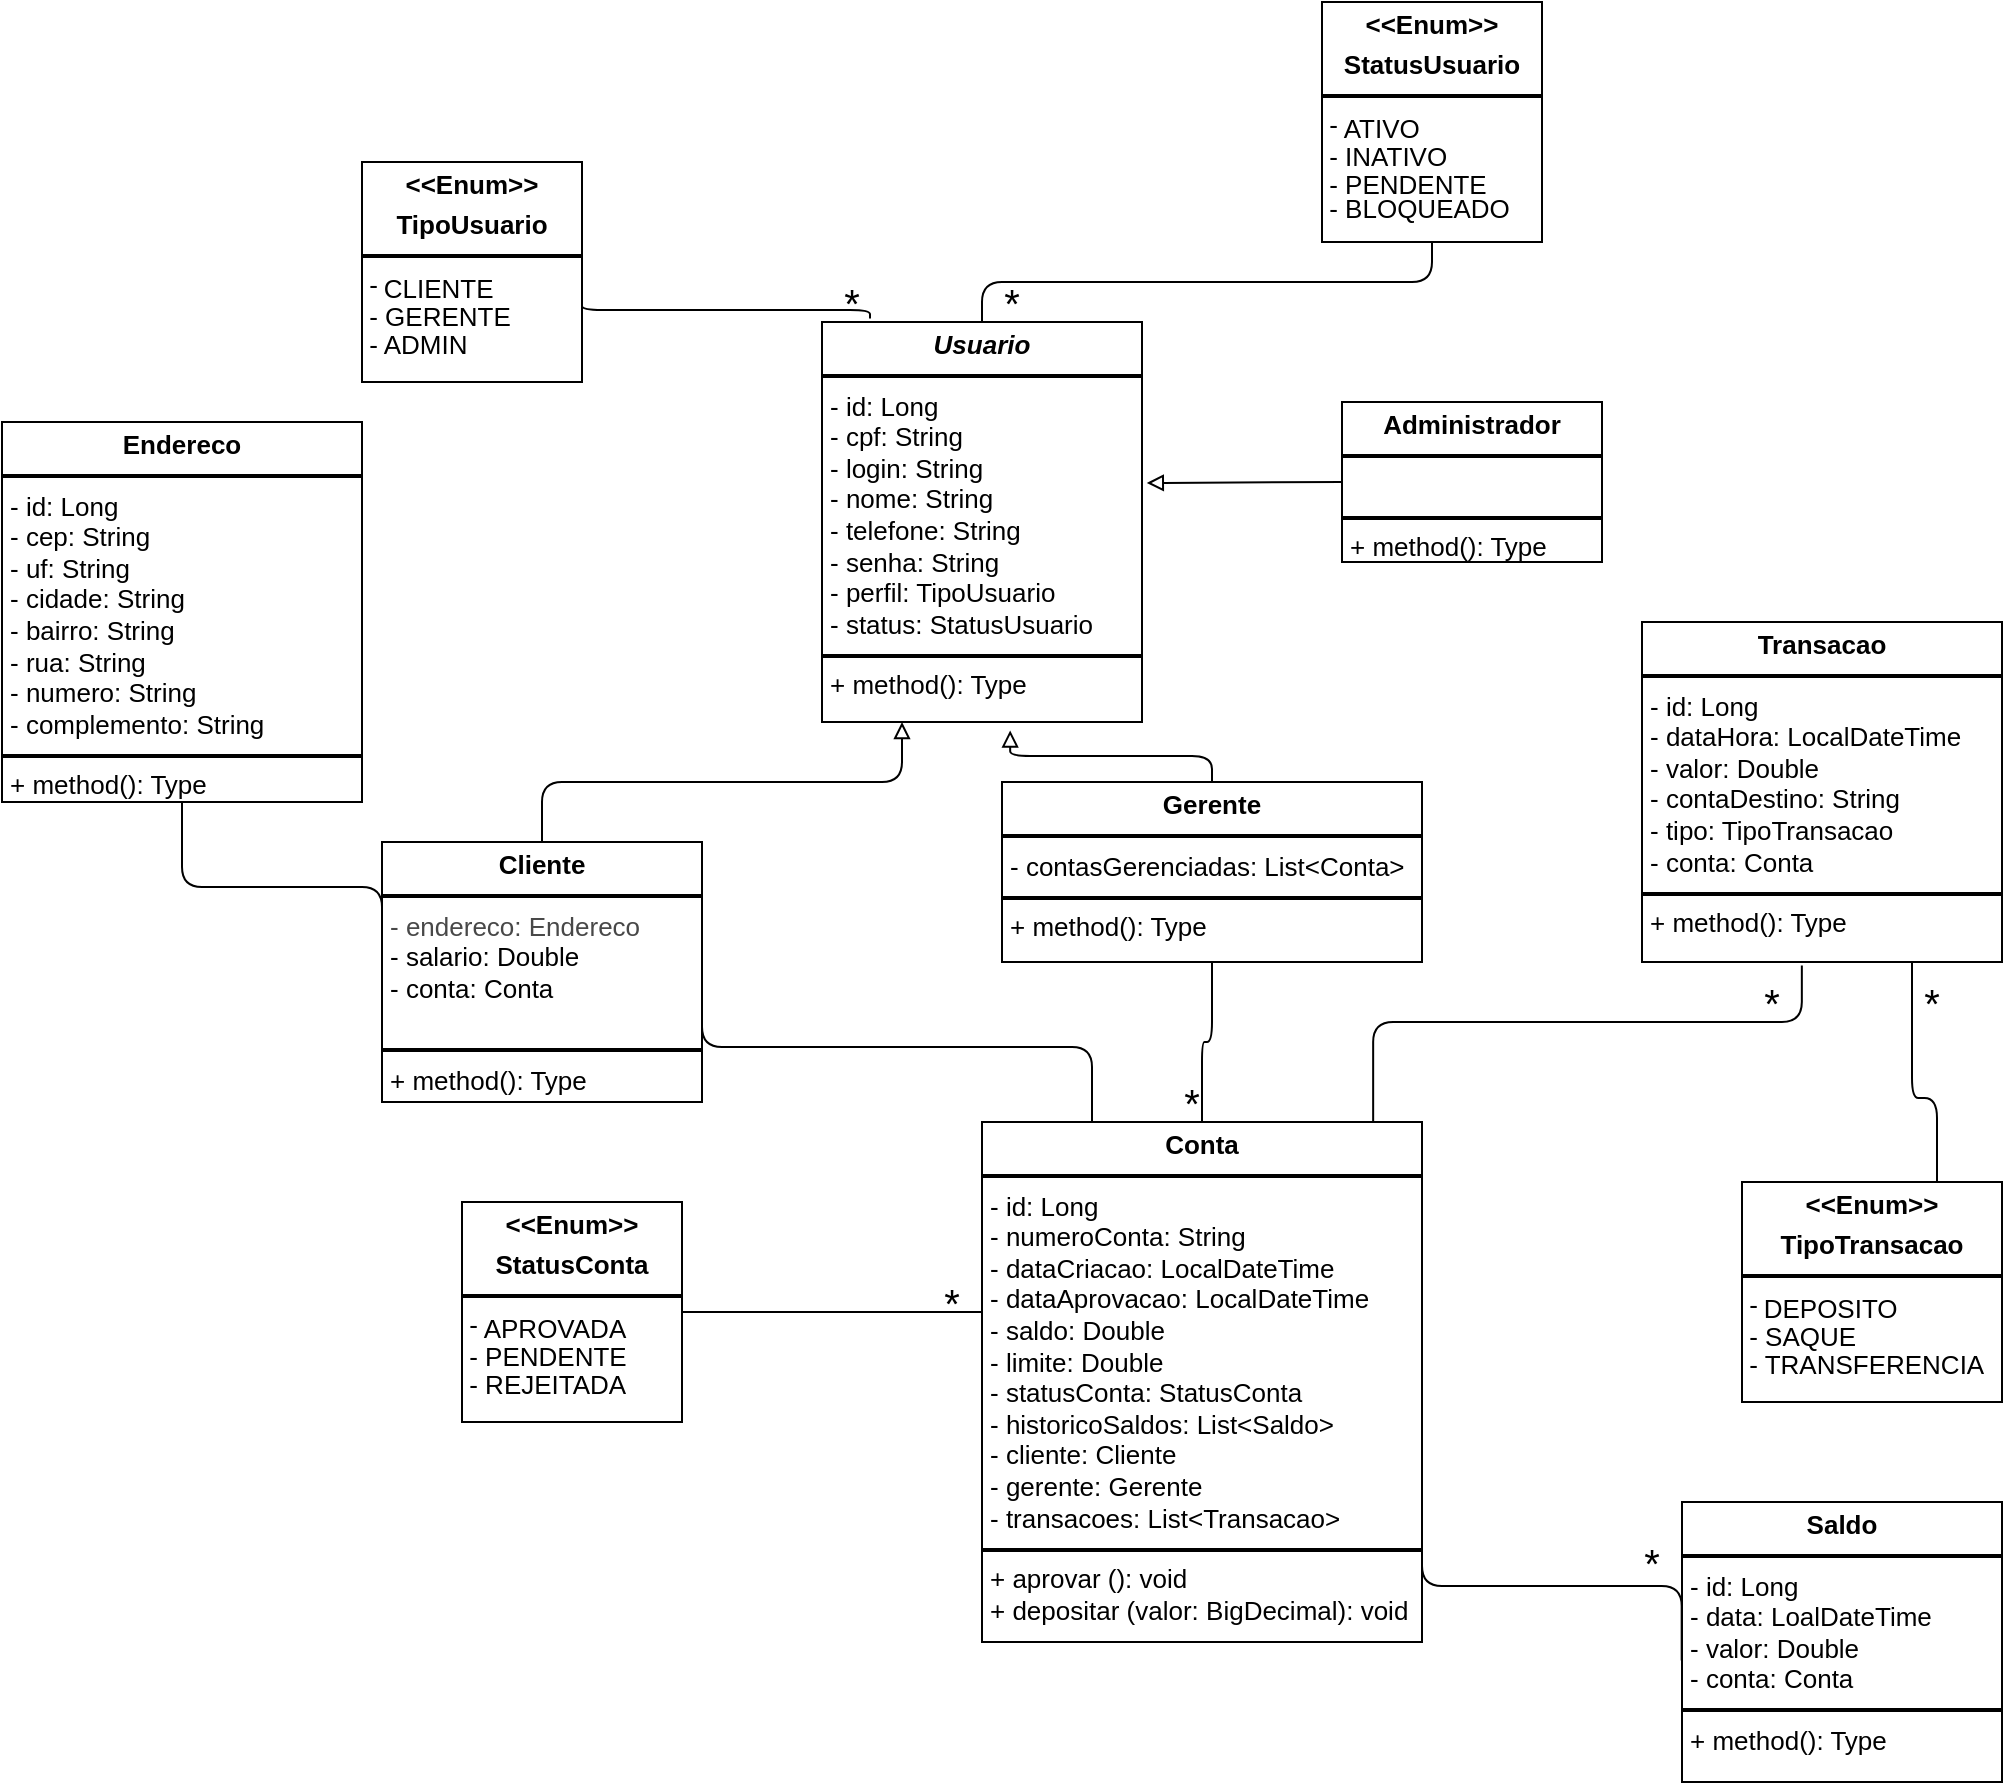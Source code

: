 <mxfile>
    <diagram id="V7t9Fz0y0MlYuK_DUHwc" name="Page-1">
        <mxGraphModel dx="1883" dy="1559" grid="1" gridSize="10" guides="0" tooltips="0" connect="1" arrows="1" fold="1" page="1" pageScale="1" pageWidth="827" pageHeight="1169" background="#FFFFFF" math="0" shadow="0">
            <root>
                <mxCell id="0"/>
                <mxCell id="1" parent="0"/>
                <mxCell id="16" value="&lt;p style=&quot;margin:0px;margin-top:4px;text-align:center;&quot;&gt;&lt;b&gt;&lt;i&gt;Usuario&lt;/i&gt;&lt;/b&gt;&lt;/p&gt;&lt;hr style=&quot;border-style:solid;&quot;&gt;&lt;p style=&quot;margin:0px;margin-left:4px;&quot;&gt;- id: Long&lt;/p&gt;&lt;p style=&quot;margin:0px;margin-left:4px;&quot;&gt;- cpf: String&lt;/p&gt;&lt;p style=&quot;margin:0px;margin-left:4px;&quot;&gt;- login: String&lt;/p&gt;&lt;p style=&quot;margin:0px;margin-left:4px;&quot;&gt;- nome: String&lt;/p&gt;&lt;p style=&quot;margin:0px;margin-left:4px;&quot;&gt;- telefone: String&lt;/p&gt;&lt;p style=&quot;margin:0px;margin-left:4px;&quot;&gt;- senha: String&lt;/p&gt;&lt;p style=&quot;margin:0px;margin-left:4px;&quot;&gt;- perfil: TipoUsuario&lt;/p&gt;&lt;p style=&quot;margin:0px;margin-left:4px;&quot;&gt;- status: StatusUsuario&lt;/p&gt;&lt;hr style=&quot;border-style:solid;&quot;&gt;&lt;p style=&quot;margin:0px;margin-left:4px;&quot;&gt;+ method(): Type&lt;/p&gt;" style="verticalAlign=top;align=left;overflow=fill;html=1;whiteSpace=wrap;fontSize=13;" parent="1" vertex="1">
                    <mxGeometry x="180" y="90" width="160" height="200" as="geometry"/>
                </mxCell>
                <mxCell id="42" value="&lt;p style=&quot;margin:0px;margin-top:4px;text-align:center;&quot;&gt;&lt;b&gt;&amp;lt;&amp;lt;Enum&amp;gt;&amp;gt;&lt;/b&gt;&lt;/p&gt;&lt;p style=&quot;margin:0px;margin-top:4px;text-align:center;&quot;&gt;&lt;b&gt;TipoUsuario&lt;/b&gt;&lt;/p&gt;&lt;hr style=&quot;border-style:solid;&quot;&gt;&lt;div style=&quot;height:2px;&quot;&gt;&amp;nbsp;-&amp;nbsp;&lt;/div&gt;&lt;div style=&quot;height:2px;&quot;&gt;&amp;nbsp; &amp;nbsp;CLIENTE&lt;/div&gt;&lt;div style=&quot;height:2px;&quot;&gt;&lt;br&gt;&lt;/div&gt;&lt;div style=&quot;height:2px;&quot;&gt;&lt;br&gt;&lt;/div&gt;&lt;div style=&quot;height:2px;&quot;&gt;&lt;br&gt;&lt;/div&gt;&lt;div style=&quot;height:2px;&quot;&gt;&amp;nbsp;&lt;/div&gt;&lt;div style=&quot;height:2px;&quot;&gt;&amp;nbsp;&lt;/div&gt;&lt;div style=&quot;height:2px;&quot;&gt;&lt;br&gt;&lt;/div&gt;&lt;div style=&quot;height:2px;&quot;&gt;&amp;nbsp;- GERENTE&lt;/div&gt;&lt;div style=&quot;height:2px;&quot;&gt;&lt;br&gt;&lt;/div&gt;&lt;div style=&quot;height:2px;&quot;&gt;&lt;br&gt;&lt;/div&gt;&lt;div style=&quot;height:2px;&quot;&gt;&amp;nbsp;&lt;/div&gt;&lt;div style=&quot;height:2px;&quot;&gt;&lt;br&gt;&lt;/div&gt;&lt;div style=&quot;height:2px;&quot;&gt;&amp;nbsp;&lt;/div&gt;&lt;div style=&quot;height:2px;&quot;&gt;&lt;br&gt;&lt;/div&gt;&lt;div style=&quot;height:2px;&quot;&gt;&amp;nbsp;- ADMIN&lt;/div&gt;" style="verticalAlign=top;align=left;overflow=fill;html=1;whiteSpace=wrap;fontSize=13;" parent="1" vertex="1">
                    <mxGeometry x="-50" y="10" width="110" height="110" as="geometry"/>
                </mxCell>
                <mxCell id="43" value="&lt;p style=&quot;margin:0px;margin-top:4px;text-align:center;&quot;&gt;&lt;b&gt;&amp;lt;&amp;lt;Enum&amp;gt;&amp;gt;&lt;/b&gt;&lt;/p&gt;&lt;p style=&quot;margin:0px;margin-top:4px;text-align:center;&quot;&gt;&lt;b&gt;StatusUsuario&lt;/b&gt;&lt;/p&gt;&lt;hr style=&quot;border-style:solid;&quot;&gt;&lt;div style=&quot;height:2px;&quot;&gt;&amp;nbsp;-&amp;nbsp;&lt;/div&gt;&lt;div style=&quot;height:2px;&quot;&gt;&amp;nbsp; &amp;nbsp;ATIVO&lt;/div&gt;&lt;div style=&quot;height:2px;&quot;&gt;&lt;br&gt;&lt;/div&gt;&lt;div style=&quot;height:2px;&quot;&gt;&lt;br&gt;&lt;/div&gt;&lt;div style=&quot;height:2px;&quot;&gt;&lt;br&gt;&lt;/div&gt;&lt;div style=&quot;height:2px;&quot;&gt;&amp;nbsp;&lt;/div&gt;&lt;div style=&quot;height:2px;&quot;&gt;&amp;nbsp;&lt;/div&gt;&lt;div style=&quot;height:2px;&quot;&gt;&lt;br&gt;&lt;/div&gt;&lt;div style=&quot;height:2px;&quot;&gt;&amp;nbsp;- INATIVO&lt;/div&gt;&lt;div style=&quot;height:2px;&quot;&gt;&lt;br&gt;&lt;/div&gt;&lt;div style=&quot;height:2px;&quot;&gt;&lt;br&gt;&lt;/div&gt;&lt;div style=&quot;height:2px;&quot;&gt;&amp;nbsp;&lt;/div&gt;&lt;div style=&quot;height:2px;&quot;&gt;&lt;br&gt;&lt;/div&gt;&lt;div style=&quot;height:2px;&quot;&gt;&amp;nbsp;&lt;/div&gt;&lt;div style=&quot;height:2px;&quot;&gt;&lt;br&gt;&lt;/div&gt;&lt;div style=&quot;height:2px;&quot;&gt;&amp;nbsp;- PENDENTE&lt;/div&gt;&lt;div style=&quot;height:2px;&quot;&gt;&lt;br&gt;&lt;/div&gt;&lt;div style=&quot;height:2px;&quot;&gt;&lt;br&gt;&lt;/div&gt;&lt;div style=&quot;height:2px;&quot;&gt;&lt;br&gt;&lt;/div&gt;&lt;div style=&quot;height:2px;&quot;&gt;&amp;nbsp;&lt;/div&gt;&lt;div style=&quot;height:2px;&quot;&gt;&amp;nbsp;&lt;/div&gt;&lt;div style=&quot;height:2px;&quot;&gt;&amp;nbsp;- BLOQUEADO&lt;/div&gt;" style="verticalAlign=top;align=left;overflow=fill;html=1;whiteSpace=wrap;fontSize=13;" parent="1" vertex="1">
                    <mxGeometry x="430" y="-70" width="110" height="120" as="geometry"/>
                </mxCell>
                <mxCell id="45" value="" style="edgeStyle=elbowEdgeStyle;html=1;endArrow=none;elbow=vertical;exitX=0.5;exitY=1;exitDx=0;exitDy=0;entryX=0.5;entryY=0;entryDx=0;entryDy=0;fontSize=13;" parent="1" source="43" target="16" edge="1">
                    <mxGeometry width="160" relative="1" as="geometry">
                        <mxPoint x="230" y="-10" as="sourcePoint"/>
                        <mxPoint x="390" y="-10" as="targetPoint"/>
                    </mxGeometry>
                </mxCell>
                <mxCell id="47" value="" style="edgeStyle=elbowEdgeStyle;html=1;endArrow=none;elbow=vertical;exitX=1;exitY=0.636;exitDx=0;exitDy=0;exitPerimeter=0;entryX=0.15;entryY=-0.009;entryDx=0;entryDy=0;entryPerimeter=0;fontSize=13;" parent="1" source="42" target="16" edge="1">
                    <mxGeometry width="160" relative="1" as="geometry">
                        <mxPoint x="230" y="90" as="sourcePoint"/>
                        <mxPoint x="390" y="90" as="targetPoint"/>
                    </mxGeometry>
                </mxCell>
                <mxCell id="49" value="&lt;font&gt;*&lt;/font&gt;" style="text;html=1;align=center;verticalAlign=middle;whiteSpace=wrap;rounded=0;fontSize=20;" parent="1" vertex="1">
                    <mxGeometry x="180" y="70" width="30" height="20" as="geometry"/>
                </mxCell>
                <mxCell id="50" value="&lt;p style=&quot;margin:0px;margin-top:4px;text-align:center;&quot;&gt;&lt;b&gt;Cliente&lt;/b&gt;&lt;/p&gt;&lt;hr style=&quot;border-style:solid;&quot;&gt;&lt;p style=&quot;margin:0px;margin-left:4px;&quot;&gt;&lt;font color=&quot;#484848&quot;&gt;- endereco: Endereco&lt;/font&gt;&lt;/p&gt;&lt;p style=&quot;margin:0px;margin-left:4px;&quot;&gt;- salario: Double&lt;/p&gt;&lt;p style=&quot;margin:0px;margin-left:4px;&quot;&gt;- conta: Conta&lt;/p&gt;&lt;p style=&quot;margin:0px;margin-left:4px;&quot;&gt;&lt;br&gt;&lt;/p&gt;&lt;hr style=&quot;border-style:solid;&quot;&gt;&lt;p style=&quot;margin:0px;margin-left:4px;&quot;&gt;+ method(): Type&lt;/p&gt;" style="verticalAlign=top;align=left;overflow=fill;html=1;whiteSpace=wrap;fontSize=13;" parent="1" vertex="1">
                    <mxGeometry x="-40" y="350" width="160" height="130" as="geometry"/>
                </mxCell>
                <mxCell id="51" value="" style="endArrow=block;html=1;endFill=0;edgeStyle=elbowEdgeStyle;elbow=vertical;entryX=0.25;entryY=1;entryDx=0;entryDy=0;exitX=0.5;exitY=0;exitDx=0;exitDy=0;fontSize=13;" parent="1" source="50" target="16" edge="1">
                    <mxGeometry width="160" relative="1" as="geometry">
                        <mxPoint x="40" y="300" as="sourcePoint"/>
                        <mxPoint x="200" y="300" as="targetPoint"/>
                    </mxGeometry>
                </mxCell>
                <mxCell id="52" value="&lt;p style=&quot;margin:0px;margin-top:4px;text-align:center;&quot;&gt;&lt;b&gt;Gerente&lt;/b&gt;&lt;/p&gt;&lt;hr style=&quot;border-style:solid;&quot;&gt;&lt;p style=&quot;margin:0px;margin-left:4px;&quot;&gt;- contasGerenciadas: List&amp;lt;Conta&amp;gt;&lt;/p&gt;&lt;hr style=&quot;border-style:solid;&quot;&gt;&lt;p style=&quot;margin:0px;margin-left:4px;&quot;&gt;+ method(): Type&lt;/p&gt;" style="verticalAlign=top;align=left;overflow=fill;html=1;whiteSpace=wrap;fontSize=13;" parent="1" vertex="1">
                    <mxGeometry x="270" y="320" width="210" height="90" as="geometry"/>
                </mxCell>
                <mxCell id="53" value="" style="endArrow=block;html=1;endFill=0;edgeStyle=elbowEdgeStyle;elbow=vertical;entryX=0.588;entryY=1.021;entryDx=0;entryDy=0;entryPerimeter=0;fontSize=13;" parent="1" source="52" target="16" edge="1">
                    <mxGeometry width="160" relative="1" as="geometry">
                        <mxPoint x="130" y="370" as="sourcePoint"/>
                        <mxPoint x="310" y="270" as="targetPoint"/>
                    </mxGeometry>
                </mxCell>
                <mxCell id="54" value="&lt;p style=&quot;margin:0px;margin-top:4px;text-align:center;&quot;&gt;&lt;b&gt;Administrador&lt;/b&gt;&lt;/p&gt;&lt;hr style=&quot;border-style:solid;&quot;&gt;&lt;p style=&quot;margin:0px;margin-left:4px;&quot;&gt;&lt;br&gt;&lt;/p&gt;&lt;hr style=&quot;border-style:solid;&quot;&gt;&lt;p style=&quot;margin:0px;margin-left:4px;&quot;&gt;+ method(): Type&lt;/p&gt;" style="verticalAlign=top;align=left;overflow=fill;html=1;whiteSpace=wrap;fontSize=13;" parent="1" vertex="1">
                    <mxGeometry x="440" y="130" width="130" height="80" as="geometry"/>
                </mxCell>
                <mxCell id="55" value="" style="endArrow=block;html=1;endFill=0;edgeStyle=elbowEdgeStyle;elbow=vertical;exitX=0;exitY=0.5;exitDx=0;exitDy=0;fontSize=13;entryX=1.015;entryY=0.404;entryDx=0;entryDy=0;entryPerimeter=0;" parent="1" source="54" target="16" edge="1">
                    <mxGeometry width="160" relative="1" as="geometry">
                        <mxPoint x="460" y="290" as="sourcePoint"/>
                        <mxPoint x="370" y="210" as="targetPoint"/>
                    </mxGeometry>
                </mxCell>
                <mxCell id="56" value="&lt;p style=&quot;margin:0px;margin-top:4px;text-align:center;&quot;&gt;&lt;b&gt;Conta&lt;/b&gt;&lt;/p&gt;&lt;hr style=&quot;border-style:solid;&quot;&gt;&lt;p style=&quot;margin:0px;margin-left:4px;&quot;&gt;- id: Long&lt;/p&gt;&lt;p style=&quot;margin:0px;margin-left:4px;&quot;&gt;- numeroConta: String&lt;/p&gt;&lt;p style=&quot;margin:0px;margin-left:4px;&quot;&gt;- dataCriacao: LocalDateTime&lt;/p&gt;&lt;p style=&quot;margin:0px;margin-left:4px;&quot;&gt;- dataAprovacao: LocalDateTime&lt;/p&gt;&lt;p style=&quot;margin:0px;margin-left:4px;&quot;&gt;- saldo: Double&lt;/p&gt;&lt;p style=&quot;margin:0px;margin-left:4px;&quot;&gt;- limite: Double&lt;/p&gt;&lt;p style=&quot;margin:0px;margin-left:4px;&quot;&gt;- statusConta: StatusConta&lt;/p&gt;&lt;p style=&quot;margin:0px;margin-left:4px;&quot;&gt;- historicoSaldos: List&amp;lt;Saldo&amp;gt;&lt;/p&gt;&lt;p style=&quot;margin:0px;margin-left:4px;&quot;&gt;- cliente: Cliente&lt;/p&gt;&lt;p style=&quot;margin:0px;margin-left:4px;&quot;&gt;- gerente: Gerente&lt;/p&gt;&lt;p style=&quot;margin:0px;margin-left:4px;&quot;&gt;- transacoes: List&amp;lt;Transacao&amp;gt;&lt;/p&gt;&lt;hr style=&quot;border-style:solid;&quot;&gt;&lt;p style=&quot;margin:0px;margin-left:4px;&quot;&gt;+ aprovar (): void&lt;/p&gt;&lt;p style=&quot;margin:0px;margin-left:4px;&quot;&gt;+ depositar (valor: BigDecimal): void&lt;/p&gt;" style="verticalAlign=top;align=left;overflow=fill;html=1;whiteSpace=wrap;fontSize=13;" parent="1" vertex="1">
                    <mxGeometry x="260" y="490" width="220" height="260" as="geometry"/>
                </mxCell>
                <mxCell id="57" value="" style="edgeStyle=elbowEdgeStyle;html=1;endArrow=none;elbow=vertical;exitX=0.5;exitY=1;exitDx=0;exitDy=0;fontSize=13;" parent="1" source="52" target="56" edge="1">
                    <mxGeometry width="160" relative="1" as="geometry">
                        <mxPoint x="410" y="440" as="sourcePoint"/>
                        <mxPoint x="554" y="449" as="targetPoint"/>
                    </mxGeometry>
                </mxCell>
                <mxCell id="58" value="" style="edgeStyle=elbowEdgeStyle;html=1;endArrow=none;elbow=vertical;exitX=1;exitY=0.5;exitDx=0;exitDy=0;entryX=0.25;entryY=0;entryDx=0;entryDy=0;fontSize=13;" parent="1" source="50" target="56" edge="1">
                    <mxGeometry width="160" relative="1" as="geometry">
                        <mxPoint x="80" y="510" as="sourcePoint"/>
                        <mxPoint x="224" y="519" as="targetPoint"/>
                    </mxGeometry>
                </mxCell>
                <mxCell id="59" value="&lt;font&gt;*&lt;/font&gt;" style="text;html=1;align=center;verticalAlign=middle;whiteSpace=wrap;rounded=0;fontSize=20;" parent="1" vertex="1">
                    <mxGeometry x="260" y="70" width="30" height="20" as="geometry"/>
                </mxCell>
                <mxCell id="60" value="&lt;font&gt;*&lt;/font&gt;" style="text;html=1;align=center;verticalAlign=middle;whiteSpace=wrap;rounded=0;fontSize=20;" parent="1" vertex="1">
                    <mxGeometry x="350" y="470" width="30" height="20" as="geometry"/>
                </mxCell>
                <mxCell id="61" value="&lt;p style=&quot;margin:0px;margin-top:4px;text-align:center;&quot;&gt;&lt;b&gt;&amp;lt;&amp;lt;Enum&amp;gt;&amp;gt;&lt;/b&gt;&lt;/p&gt;&lt;p style=&quot;margin:0px;margin-top:4px;text-align:center;&quot;&gt;&lt;b&gt;StatusConta&lt;/b&gt;&lt;/p&gt;&lt;hr style=&quot;border-style:solid;&quot;&gt;&lt;div style=&quot;height:2px;&quot;&gt;&amp;nbsp;-&amp;nbsp;&lt;/div&gt;&lt;div style=&quot;height:2px;&quot;&gt;&amp;nbsp; &amp;nbsp;APROVADA&lt;/div&gt;&lt;div style=&quot;height:2px;&quot;&gt;&lt;br&gt;&lt;/div&gt;&lt;div style=&quot;height:2px;&quot;&gt;&lt;br&gt;&lt;/div&gt;&lt;div style=&quot;height:2px;&quot;&gt;&lt;br&gt;&lt;/div&gt;&lt;div style=&quot;height:2px;&quot;&gt;&amp;nbsp;&lt;/div&gt;&lt;div style=&quot;height:2px;&quot;&gt;&amp;nbsp;&lt;/div&gt;&lt;div style=&quot;height:2px;&quot;&gt;&lt;br&gt;&lt;/div&gt;&lt;div style=&quot;height:2px;&quot;&gt;&amp;nbsp;- PENDENTE&lt;/div&gt;&lt;div style=&quot;height:2px;&quot;&gt;&lt;br&gt;&lt;/div&gt;&lt;div style=&quot;height:2px;&quot;&gt;&lt;br&gt;&lt;/div&gt;&lt;div style=&quot;height:2px;&quot;&gt;&amp;nbsp;&lt;/div&gt;&lt;div style=&quot;height:2px;&quot;&gt;&lt;br&gt;&lt;/div&gt;&lt;div style=&quot;height:2px;&quot;&gt;&amp;nbsp;&lt;/div&gt;&lt;div style=&quot;height:2px;&quot;&gt;&lt;br&gt;&lt;/div&gt;&lt;div style=&quot;height:2px;&quot;&gt;&amp;nbsp;- REJEITADA&lt;/div&gt;" style="verticalAlign=top;align=left;overflow=fill;html=1;whiteSpace=wrap;fontSize=13;" parent="1" vertex="1">
                    <mxGeometry y="530" width="110" height="110" as="geometry"/>
                </mxCell>
                <mxCell id="62" value="" style="edgeStyle=elbowEdgeStyle;html=1;endArrow=none;elbow=vertical;fontSize=13;" parent="1" source="61" target="56" edge="1">
                    <mxGeometry width="160" relative="1" as="geometry">
                        <mxPoint x="60" y="510" as="sourcePoint"/>
                        <mxPoint x="180" y="500" as="targetPoint"/>
                    </mxGeometry>
                </mxCell>
                <mxCell id="63" value="&lt;font&gt;*&lt;/font&gt;" style="text;html=1;align=center;verticalAlign=middle;whiteSpace=wrap;rounded=0;fontSize=20;" parent="1" vertex="1">
                    <mxGeometry x="230" y="570" width="30" height="20" as="geometry"/>
                </mxCell>
                <mxCell id="65" value="&lt;p style=&quot;margin:0px;margin-top:4px;text-align:center;&quot;&gt;&lt;b&gt;Transacao&lt;/b&gt;&lt;/p&gt;&lt;hr style=&quot;border-style:solid;&quot;&gt;&lt;p style=&quot;margin:0px;margin-left:4px;&quot;&gt;- id: Long&lt;/p&gt;&lt;p style=&quot;margin:0px;margin-left:4px;&quot;&gt;- dataHora: LocalDateTime&lt;/p&gt;&lt;p style=&quot;margin:0px;margin-left:4px;&quot;&gt;- valor: Double&lt;/p&gt;&lt;p style=&quot;margin:0px;margin-left:4px;&quot;&gt;- contaDestino: String&amp;nbsp;&lt;/p&gt;&lt;p style=&quot;margin:0px;margin-left:4px;&quot;&gt;- tipo: TipoTransacao&amp;nbsp;&lt;/p&gt;&lt;p style=&quot;margin:0px;margin-left:4px;&quot;&gt;- conta: Conta&lt;/p&gt;&lt;hr style=&quot;border-style:solid;&quot;&gt;&lt;p style=&quot;margin:0px;margin-left:4px;&quot;&gt;+ method(): Type&lt;/p&gt;" style="verticalAlign=top;align=left;overflow=fill;html=1;whiteSpace=wrap;fontSize=13;" parent="1" vertex="1">
                    <mxGeometry x="590" y="240" width="180" height="170" as="geometry"/>
                </mxCell>
                <mxCell id="66" value="" style="edgeStyle=elbowEdgeStyle;html=1;endArrow=none;elbow=vertical;fontSize=13;entryX=0.444;entryY=1.01;entryDx=0;entryDy=0;entryPerimeter=0;exitX=0.889;exitY=0;exitDx=0;exitDy=0;exitPerimeter=0;" parent="1" source="56" target="65" edge="1">
                    <mxGeometry width="160" relative="1" as="geometry">
                        <mxPoint x="440" y="470" as="sourcePoint"/>
                        <mxPoint x="760" y="565" as="targetPoint"/>
                        <Array as="points">
                            <mxPoint x="560" y="440"/>
                        </Array>
                    </mxGeometry>
                </mxCell>
                <mxCell id="67" value="&lt;font&gt;*&lt;/font&gt;" style="text;html=1;align=center;verticalAlign=middle;whiteSpace=wrap;rounded=0;fontSize=20;" parent="1" vertex="1">
                    <mxGeometry x="640" y="420" width="30" height="20" as="geometry"/>
                </mxCell>
                <mxCell id="68" value="&lt;p style=&quot;margin:0px;margin-top:4px;text-align:center;&quot;&gt;&lt;b&gt;&amp;lt;&amp;lt;Enum&amp;gt;&amp;gt;&lt;/b&gt;&lt;/p&gt;&lt;p style=&quot;margin:0px;margin-top:4px;text-align:center;&quot;&gt;&lt;b&gt;TipoTransacao&lt;/b&gt;&lt;/p&gt;&lt;hr style=&quot;border-style:solid;&quot;&gt;&lt;div style=&quot;height:2px;&quot;&gt;&amp;nbsp;-&amp;nbsp;&lt;/div&gt;&lt;div style=&quot;height:2px;&quot;&gt;&amp;nbsp; &amp;nbsp;DEPOSITO&lt;/div&gt;&lt;div style=&quot;height:2px;&quot;&gt;&lt;br&gt;&lt;/div&gt;&lt;div style=&quot;height:2px;&quot;&gt;&lt;br&gt;&lt;/div&gt;&lt;div style=&quot;height:2px;&quot;&gt;&lt;br&gt;&lt;/div&gt;&lt;div style=&quot;height:2px;&quot;&gt;&amp;nbsp;&lt;/div&gt;&lt;div style=&quot;height:2px;&quot;&gt;&amp;nbsp;&lt;/div&gt;&lt;div style=&quot;height:2px;&quot;&gt;&lt;br&gt;&lt;/div&gt;&lt;div style=&quot;height:2px;&quot;&gt;&amp;nbsp;- SAQUE&lt;/div&gt;&lt;div style=&quot;height:2px;&quot;&gt;&lt;br&gt;&lt;/div&gt;&lt;div style=&quot;height:2px;&quot;&gt;&lt;br&gt;&lt;/div&gt;&lt;div style=&quot;height:2px;&quot;&gt;&amp;nbsp;&lt;/div&gt;&lt;div style=&quot;height:2px;&quot;&gt;&lt;br&gt;&lt;/div&gt;&lt;div style=&quot;height:2px;&quot;&gt;&amp;nbsp;&lt;/div&gt;&lt;div style=&quot;height:2px;&quot;&gt;&lt;br&gt;&lt;/div&gt;&lt;div style=&quot;height:2px;&quot;&gt;&amp;nbsp;- TRANSFERENCIA&lt;/div&gt;" style="verticalAlign=top;align=left;overflow=fill;html=1;whiteSpace=wrap;fontSize=13;" parent="1" vertex="1">
                    <mxGeometry x="640" y="520" width="130" height="110" as="geometry"/>
                </mxCell>
                <mxCell id="69" value="" style="edgeStyle=elbowEdgeStyle;html=1;endArrow=none;elbow=vertical;fontSize=13;entryX=0.75;entryY=1;entryDx=0;entryDy=0;exitX=0.75;exitY=0;exitDx=0;exitDy=0;" parent="1" source="68" target="65" edge="1">
                    <mxGeometry width="160" relative="1" as="geometry">
                        <mxPoint x="530" y="528" as="sourcePoint"/>
                        <mxPoint x="780" y="450" as="targetPoint"/>
                        <Array as="points">
                            <mxPoint x="670" y="478"/>
                        </Array>
                    </mxGeometry>
                </mxCell>
                <mxCell id="70" value="&lt;font&gt;*&lt;/font&gt;" style="text;html=1;align=center;verticalAlign=middle;whiteSpace=wrap;rounded=0;fontSize=20;" parent="1" vertex="1">
                    <mxGeometry x="720" y="420" width="30" height="20" as="geometry"/>
                </mxCell>
                <mxCell id="71" value="&lt;p style=&quot;margin:0px;margin-top:4px;text-align:center;&quot;&gt;&lt;b&gt;Saldo&lt;/b&gt;&lt;/p&gt;&lt;hr style=&quot;border-style:solid;&quot;&gt;&lt;p style=&quot;margin:0px;margin-left:4px;&quot;&gt;- id: Long&lt;/p&gt;&lt;p style=&quot;margin:0px;margin-left:4px;&quot;&gt;- data: LoalDateTime&lt;/p&gt;&lt;p style=&quot;margin:0px;margin-left:4px;&quot;&gt;- valor: Double&lt;/p&gt;&lt;p style=&quot;margin:0px;margin-left:4px;&quot;&gt;- conta: Conta&lt;/p&gt;&lt;hr style=&quot;border-style:solid;&quot;&gt;&lt;p style=&quot;margin:0px;margin-left:4px;&quot;&gt;+ method(): Type&lt;/p&gt;" style="verticalAlign=top;align=left;overflow=fill;html=1;whiteSpace=wrap;fontSize=13;" parent="1" vertex="1">
                    <mxGeometry x="610" y="680" width="160" height="140" as="geometry"/>
                </mxCell>
                <mxCell id="73" value="&lt;p style=&quot;margin:0px;margin-top:4px;text-align:center;&quot;&gt;&lt;b&gt;Endereco&lt;/b&gt;&lt;/p&gt;&lt;hr style=&quot;border-style:solid;&quot;&gt;&lt;p style=&quot;margin:0px;margin-left:4px;&quot;&gt;- id: Long&lt;/p&gt;&lt;p style=&quot;margin:0px;margin-left:4px;&quot;&gt;- cep: String&lt;/p&gt;&lt;p style=&quot;margin:0px;margin-left:4px;&quot;&gt;- uf: String&lt;br&gt;&lt;/p&gt;&lt;p style=&quot;margin:0px;margin-left:4px;&quot;&gt;- cidade: String&lt;/p&gt;&lt;p style=&quot;margin:0px;margin-left:4px;&quot;&gt;- bairro: String&lt;/p&gt;&lt;p style=&quot;margin:0px;margin-left:4px;&quot;&gt;- rua: String&lt;/p&gt;&lt;p style=&quot;margin:0px;margin-left:4px;&quot;&gt;- numero: String&lt;/p&gt;&lt;p style=&quot;margin:0px;margin-left:4px;&quot;&gt;- complemento: String&lt;/p&gt;&lt;hr style=&quot;border-style:solid;&quot;&gt;&lt;p style=&quot;margin:0px;margin-left:4px;&quot;&gt;+ method(): Type&lt;/p&gt;" style="verticalAlign=top;align=left;overflow=fill;html=1;whiteSpace=wrap;fontSize=13;" vertex="1" parent="1">
                    <mxGeometry x="-230" y="140" width="180" height="190" as="geometry"/>
                </mxCell>
                <mxCell id="74" value="" style="edgeStyle=elbowEdgeStyle;html=1;endArrow=none;elbow=vertical;fontSize=13;exitX=1.018;exitY=0.456;exitDx=0;exitDy=0;exitPerimeter=0;entryX=0;entryY=0.5;entryDx=0;entryDy=0;" edge="1" parent="1" target="50">
                    <mxGeometry width="160" relative="1" as="geometry">
                        <mxPoint x="-140" y="330.0" as="sourcePoint"/>
                        <mxPoint x="-140" y="451" as="targetPoint"/>
                    </mxGeometry>
                </mxCell>
                <mxCell id="75" value="" style="edgeStyle=elbowEdgeStyle;html=1;endArrow=none;elbow=vertical;fontSize=13;entryX=-0.001;entryY=0.566;entryDx=0;entryDy=0;entryPerimeter=0;exitX=1;exitY=0.75;exitDx=0;exitDy=0;" edge="1" parent="1" source="56" target="71">
                    <mxGeometry width="160" relative="1" as="geometry">
                        <mxPoint x="390" y="770" as="sourcePoint"/>
                        <mxPoint x="580" y="760" as="targetPoint"/>
                    </mxGeometry>
                </mxCell>
                <mxCell id="76" value="&lt;font&gt;*&lt;/font&gt;" style="text;html=1;align=center;verticalAlign=middle;whiteSpace=wrap;rounded=0;fontSize=20;" vertex="1" parent="1">
                    <mxGeometry x="580" y="700" width="30" height="20" as="geometry"/>
                </mxCell>
            </root>
        </mxGraphModel>
    </diagram>
</mxfile>